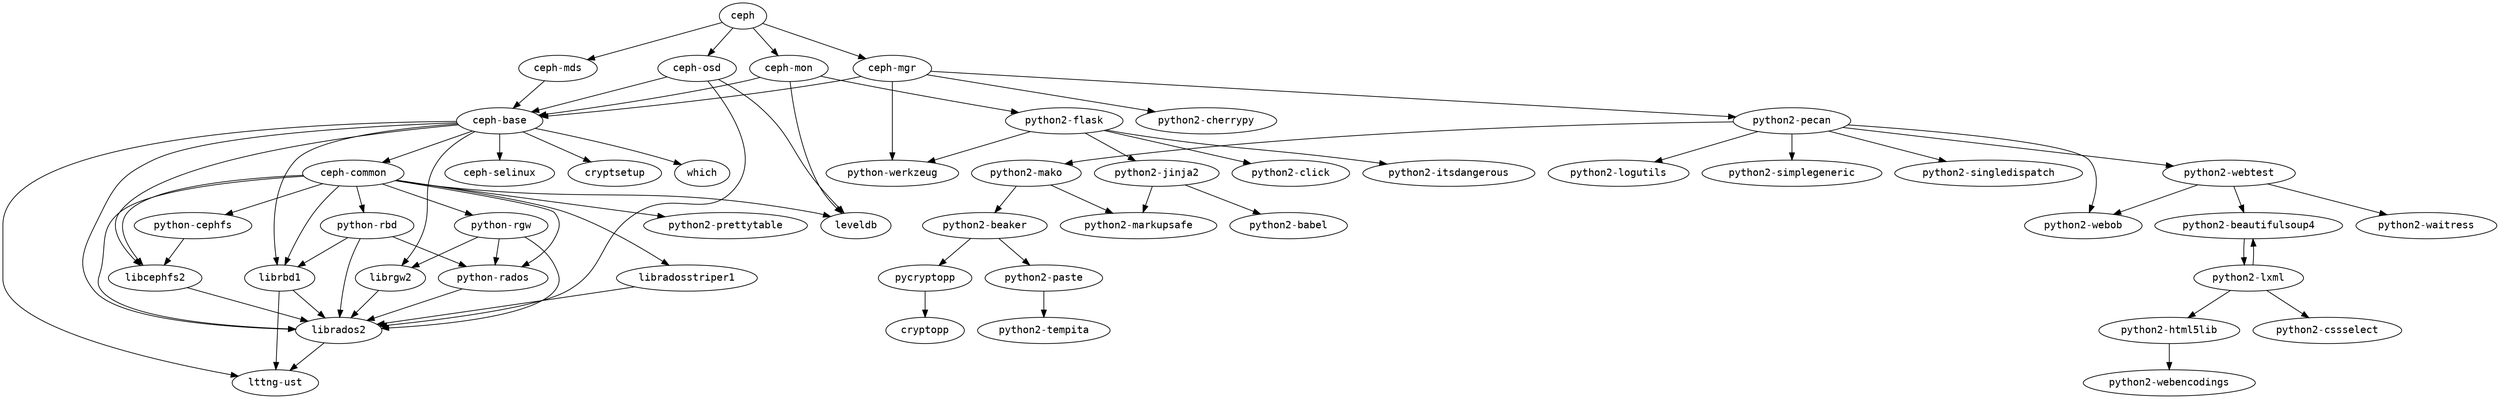 strict digraph G {
node [fontname=monospace];
  "ceph-base" -> "ceph-common";
  "ceph-base" -> "ceph-selinux";
  "ceph-base" -> "cryptsetup";
  "ceph-base" -> "libcephfs2";
  "ceph-base" -> "librados2";
  "ceph-base" -> "librbd1";
  "ceph-base" -> "librgw2";
  "ceph-base" -> "lttng-ust";
  "ceph-base" -> "which";
  "ceph" -> "ceph-mds";
  "ceph" -> "ceph-mgr";
  "ceph" -> "ceph-mon";
  "ceph" -> "ceph-osd";
  "ceph-common" -> "leveldb";
  "ceph-common" -> "libcephfs2";
  "ceph-common" -> "librados2";
  "ceph-common" -> "libradosstriper1";
  "ceph-common" -> "librbd1";
  "ceph-common" -> "python2-prettytable";
  "ceph-common" -> "python-cephfs";
  "ceph-common" -> "python-rados";
  "ceph-common" -> "python-rbd";
  "ceph-common" -> "python-rgw";
  "ceph-mds" -> "ceph-base";
  "ceph-mgr" -> "ceph-base";
  "ceph-mgr" -> "python2-cherrypy";
  "ceph-mgr" -> "python2-pecan";
  "ceph-mgr" -> "python-werkzeug";
  "ceph-mon" -> "ceph-base";
  "ceph-mon" -> "leveldb";
  "ceph-mon" -> "python2-flask";
  "ceph-osd" -> "ceph-base";
  "ceph-osd" -> "leveldb";
  "ceph-osd" -> "librados2";
  "libcephfs2" -> "librados2";
  "librados2" -> "lttng-ust";
  "libradosstriper1" -> "librados2";
  "librbd1" -> "librados2";
  "librbd1" -> "lttng-ust";
  "librgw2" -> "librados2";
  "pycryptopp" -> "cryptopp";
  "python2-beaker" -> "pycryptopp";
  "python2-beaker" -> "python2-paste";
  "python2-beautifulsoup4" -> "python2-lxml";
  "python2-flask" -> "python2-click";
  "python2-flask" -> "python2-itsdangerous";
  "python2-flask" -> "python2-jinja2";
  "python2-flask" -> "python-werkzeug";
  "python2-html5lib" -> "python2-webencodings";
  "python2-jinja2" -> "python2-babel";
  "python2-jinja2" -> "python2-markupsafe";
  "python2-lxml" -> "python2-beautifulsoup4";
  "python2-lxml" -> "python2-cssselect";
  "python2-lxml" -> "python2-html5lib";
  "python2-mako" -> "python2-beaker";
  "python2-mako" -> "python2-markupsafe";
  "python2-paste" -> "python2-tempita";
  "python2-pecan" -> "python2-logutils";
  "python2-pecan" -> "python2-mako";
  "python2-pecan" -> "python2-simplegeneric";
  "python2-pecan" -> "python2-singledispatch";
  "python2-pecan" -> "python2-webob";
  "python2-pecan" -> "python2-webtest";
  "python2-webtest" -> "python2-beautifulsoup4";
  "python2-webtest" -> "python2-waitress";
  "python2-webtest" -> "python2-webob";
  "python-cephfs" -> "libcephfs2";
  "python-rados" -> "librados2";
  "python-rbd" -> "librados2";
  "python-rbd" -> "librbd1";
  "python-rbd" -> "python-rados";
  "python-rgw" -> "librados2";
  "python-rgw" -> "librgw2";
  "python-rgw" -> "python-rados";
}
